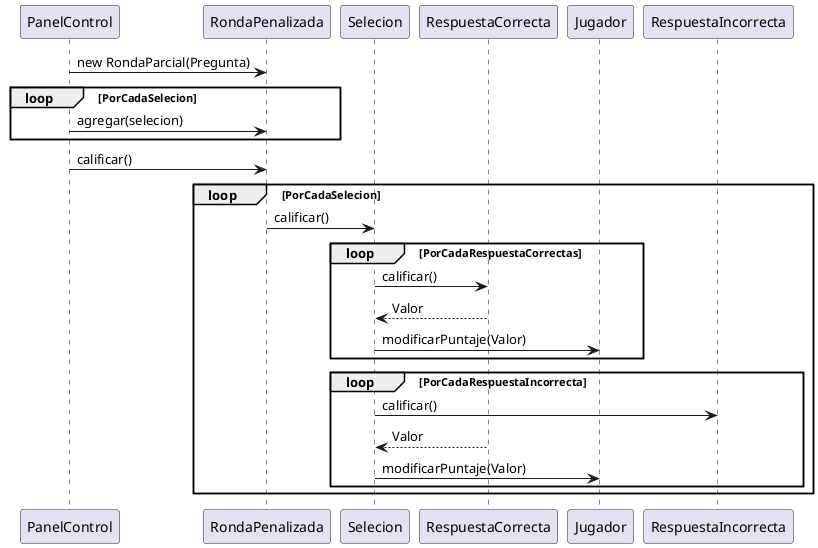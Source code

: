 @startuml

PanelControl ->RondaPenalizada: new RondaParcial(Pregunta)
    loop  PorCadaSelecion
    PanelControl -> RondaPenalizada:  agregar(selecion)
    end
PanelControl ->RondaPenalizada: calificar()
loop PorCadaSelecion
RondaPenalizada -> Selecion: calificar()
    loop PorCadaRespuestaCorrectas
        Selecion -> RespuestaCorrecta:calificar()
        RespuestaCorrecta --> Selecion: Valor
        Selecion -> Jugador: modificarPuntaje(Valor)
    end
    loop PorCadaRespuestaIncorrecta
           Selecion -> RespuestaIncorrecta:calificar()
           RespuestaCorrecta --> Selecion: Valor
           Selecion -> Jugador: modificarPuntaje(Valor)
           end
    end
@enduml